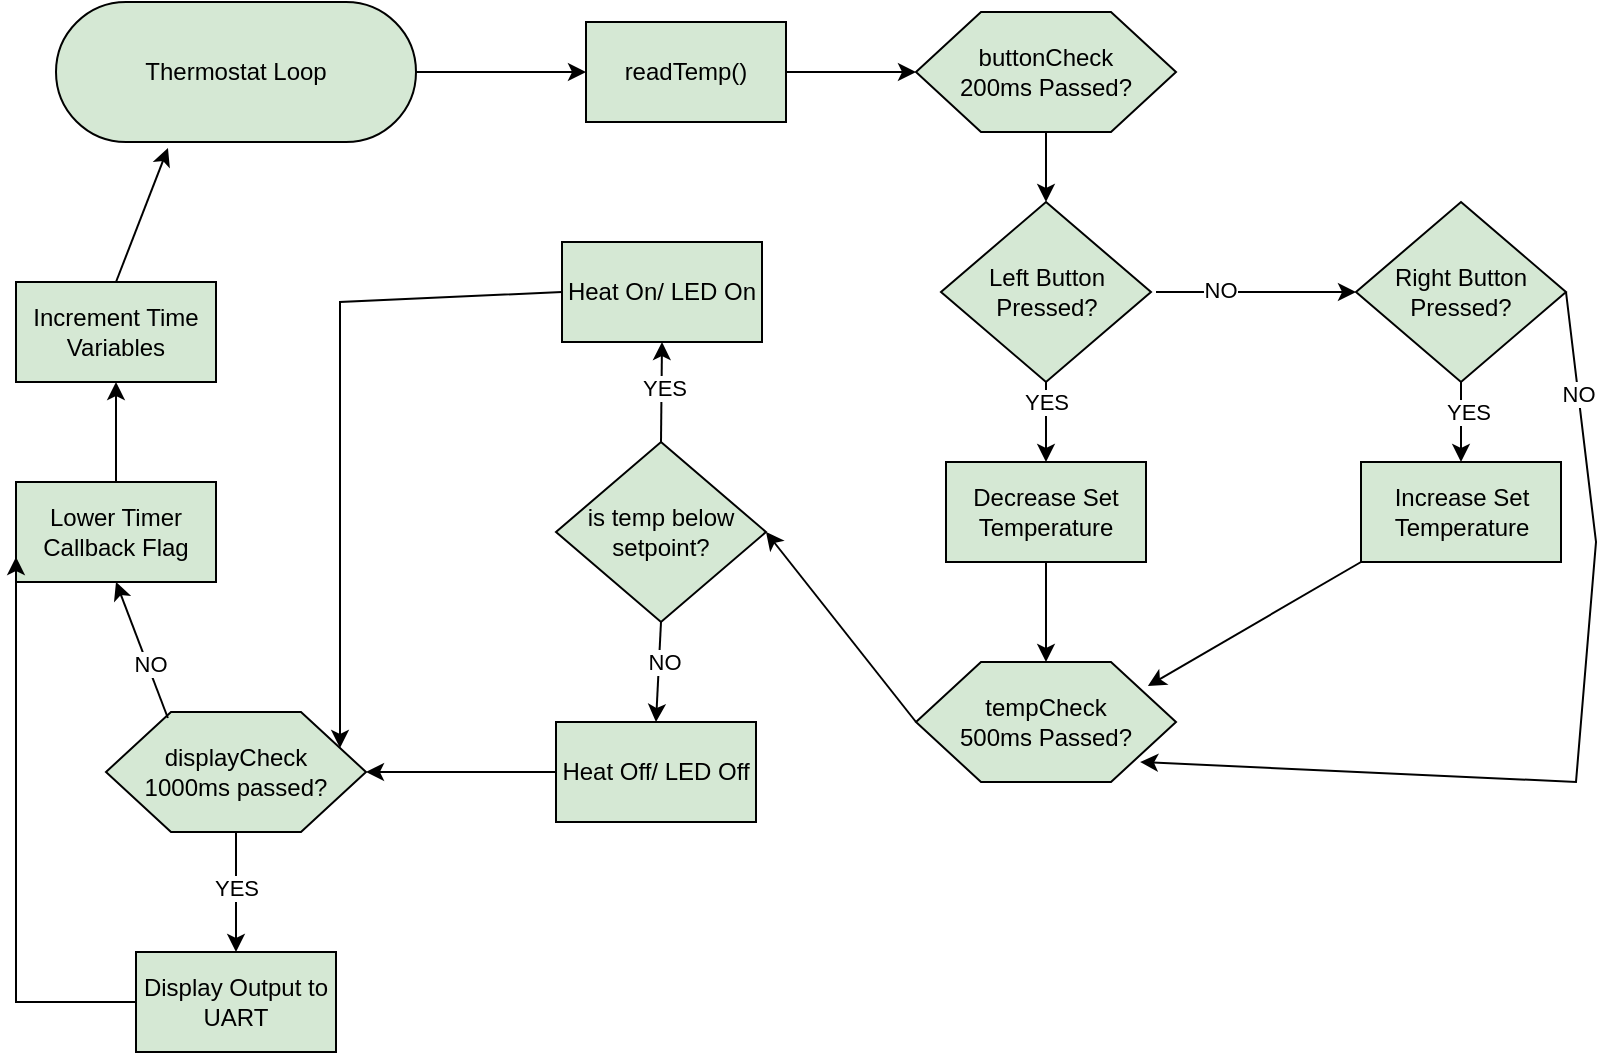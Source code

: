 <mxfile version="24.6.2" type="device">
  <diagram name="Page-1" id="xiJ_WJCVbtAtW8Xm_QIc">
    <mxGraphModel dx="1434" dy="746" grid="1" gridSize="10" guides="1" tooltips="1" connect="1" arrows="1" fold="1" page="1" pageScale="1" pageWidth="850" pageHeight="1100" math="0" shadow="0">
      <root>
        <mxCell id="0" />
        <mxCell id="1" parent="0" />
        <mxCell id="3msc1tzvrSeXcW7zrIEA-1" value="Thermostat Loop" style="html=1;dashed=0;whiteSpace=wrap;shape=mxgraph.dfd.start;fillColor=#D5E8D4;" parent="1" vertex="1">
          <mxGeometry x="60" y="50" width="180" height="70" as="geometry" />
        </mxCell>
        <mxCell id="3msc1tzvrSeXcW7zrIEA-2" value="readTemp()" style="html=1;dashed=0;whiteSpace=wrap;fillColor=#D5E8D4;" parent="1" vertex="1">
          <mxGeometry x="325" y="60" width="100" height="50" as="geometry" />
        </mxCell>
        <mxCell id="3msc1tzvrSeXcW7zrIEA-3" value="" style="endArrow=classic;html=1;rounded=0;entryX=0;entryY=0.5;entryDx=0;entryDy=0;exitX=1;exitY=0.5;exitDx=0;exitDy=0;exitPerimeter=0;fillColor=#D5E8D4;" parent="1" source="3msc1tzvrSeXcW7zrIEA-1" target="3msc1tzvrSeXcW7zrIEA-2" edge="1">
          <mxGeometry width="50" height="50" relative="1" as="geometry">
            <mxPoint x="240" y="90" as="sourcePoint" />
            <mxPoint x="290" y="40" as="targetPoint" />
          </mxGeometry>
        </mxCell>
        <mxCell id="3msc1tzvrSeXcW7zrIEA-4" value="buttonCheck&lt;div&gt;200ms Passed?&lt;/div&gt;" style="shape=hexagon;perimeter=hexagonPerimeter2;whiteSpace=wrap;html=1;size=0.25;fillColor=#D5E8D4;" parent="1" vertex="1">
          <mxGeometry x="490" y="55" width="130" height="60" as="geometry" />
        </mxCell>
        <mxCell id="3msc1tzvrSeXcW7zrIEA-5" value="" style="endArrow=classic;html=1;rounded=0;exitX=1;exitY=0.5;exitDx=0;exitDy=0;entryX=0;entryY=0.5;entryDx=0;entryDy=0;fillColor=#D5E8D4;" parent="1" source="3msc1tzvrSeXcW7zrIEA-2" target="3msc1tzvrSeXcW7zrIEA-4" edge="1">
          <mxGeometry width="50" height="50" relative="1" as="geometry">
            <mxPoint x="400" y="210" as="sourcePoint" />
            <mxPoint x="450" y="160" as="targetPoint" />
          </mxGeometry>
        </mxCell>
        <mxCell id="3msc1tzvrSeXcW7zrIEA-6" value="Left Button&lt;div&gt;Pressed?&lt;/div&gt;" style="shape=rhombus;html=1;dashed=0;whiteSpace=wrap;perimeter=rhombusPerimeter;fillColor=#D5E8D4;" parent="1" vertex="1">
          <mxGeometry x="502.5" y="150" width="105" height="90" as="geometry" />
        </mxCell>
        <mxCell id="3msc1tzvrSeXcW7zrIEA-7" value="Right Button&lt;div&gt;Pressed?&lt;/div&gt;" style="shape=rhombus;html=1;dashed=0;whiteSpace=wrap;perimeter=rhombusPerimeter;fillColor=#D5E8D4;" parent="1" vertex="1">
          <mxGeometry x="710" y="150" width="105" height="90" as="geometry" />
        </mxCell>
        <mxCell id="3msc1tzvrSeXcW7zrIEA-9" value="" style="endArrow=classic;html=1;rounded=0;exitX=0.5;exitY=1;exitDx=0;exitDy=0;fillColor=#D5E8D4;" parent="1" source="3msc1tzvrSeXcW7zrIEA-4" target="3msc1tzvrSeXcW7zrIEA-6" edge="1">
          <mxGeometry width="50" height="50" relative="1" as="geometry">
            <mxPoint x="410" y="200" as="sourcePoint" />
            <mxPoint x="460" y="150" as="targetPoint" />
          </mxGeometry>
        </mxCell>
        <mxCell id="3msc1tzvrSeXcW7zrIEA-10" value="Decrease Set Temperature" style="html=1;dashed=0;whiteSpace=wrap;fillColor=#D5E8D4;" parent="1" vertex="1">
          <mxGeometry x="505" y="280" width="100" height="50" as="geometry" />
        </mxCell>
        <mxCell id="3msc1tzvrSeXcW7zrIEA-11" value="Increase Set Temperature" style="html=1;dashed=0;whiteSpace=wrap;fillColor=#D5E8D4;" parent="1" vertex="1">
          <mxGeometry x="712.5" y="280" width="100" height="50" as="geometry" />
        </mxCell>
        <mxCell id="3msc1tzvrSeXcW7zrIEA-12" value="" style="endArrow=classic;html=1;rounded=0;exitX=0.5;exitY=1;exitDx=0;exitDy=0;entryX=0.5;entryY=0;entryDx=0;entryDy=0;fillColor=#D5E8D4;" parent="1" source="3msc1tzvrSeXcW7zrIEA-6" target="3msc1tzvrSeXcW7zrIEA-10" edge="1">
          <mxGeometry width="50" height="50" relative="1" as="geometry">
            <mxPoint x="320" y="230" as="sourcePoint" />
            <mxPoint x="370" y="180" as="targetPoint" />
          </mxGeometry>
        </mxCell>
        <mxCell id="3msc1tzvrSeXcW7zrIEA-13" value="YES" style="edgeLabel;html=1;align=center;verticalAlign=middle;resizable=0;points=[];fillColor=#D5E8D4;" parent="3msc1tzvrSeXcW7zrIEA-12" vertex="1" connectable="0">
          <mxGeometry x="0.2" y="1" relative="1" as="geometry">
            <mxPoint x="-1" y="-14" as="offset" />
          </mxGeometry>
        </mxCell>
        <mxCell id="3msc1tzvrSeXcW7zrIEA-14" value="" style="endArrow=classic;html=1;rounded=0;fillColor=#D5E8D4;" parent="1" target="3msc1tzvrSeXcW7zrIEA-7" edge="1">
          <mxGeometry width="50" height="50" relative="1" as="geometry">
            <mxPoint x="610" y="195" as="sourcePoint" />
            <mxPoint x="650" y="150" as="targetPoint" />
          </mxGeometry>
        </mxCell>
        <mxCell id="3msc1tzvrSeXcW7zrIEA-15" value="NO" style="edgeLabel;html=1;align=center;verticalAlign=middle;resizable=0;points=[];fillColor=#D5E8D4;" parent="3msc1tzvrSeXcW7zrIEA-14" vertex="1" connectable="0">
          <mxGeometry x="-0.36" y="1" relative="1" as="geometry">
            <mxPoint as="offset" />
          </mxGeometry>
        </mxCell>
        <mxCell id="3msc1tzvrSeXcW7zrIEA-16" value="" style="endArrow=classic;html=1;rounded=0;exitX=0.5;exitY=1;exitDx=0;exitDy=0;entryX=0.5;entryY=0;entryDx=0;entryDy=0;fillColor=#D5E8D4;" parent="1" source="3msc1tzvrSeXcW7zrIEA-7" target="3msc1tzvrSeXcW7zrIEA-11" edge="1">
          <mxGeometry width="50" height="50" relative="1" as="geometry">
            <mxPoint x="660" y="280" as="sourcePoint" />
            <mxPoint x="710" y="230" as="targetPoint" />
          </mxGeometry>
        </mxCell>
        <mxCell id="3msc1tzvrSeXcW7zrIEA-17" value="YES" style="edgeLabel;html=1;align=center;verticalAlign=middle;resizable=0;points=[];fillColor=#D5E8D4;" parent="3msc1tzvrSeXcW7zrIEA-16" vertex="1" connectable="0">
          <mxGeometry x="-0.25" y="3" relative="1" as="geometry">
            <mxPoint as="offset" />
          </mxGeometry>
        </mxCell>
        <mxCell id="3msc1tzvrSeXcW7zrIEA-19" value="tempCheck&lt;div&gt;500ms Passed?&lt;/div&gt;" style="shape=hexagon;perimeter=hexagonPerimeter2;whiteSpace=wrap;html=1;size=0.25;fillColor=#D5E8D4;" parent="1" vertex="1">
          <mxGeometry x="490" y="380" width="130" height="60" as="geometry" />
        </mxCell>
        <mxCell id="3msc1tzvrSeXcW7zrIEA-20" value="" style="endArrow=classic;html=1;rounded=0;exitX=0.5;exitY=1;exitDx=0;exitDy=0;entryX=0.5;entryY=0;entryDx=0;entryDy=0;fillColor=#D5E8D4;" parent="1" source="3msc1tzvrSeXcW7zrIEA-10" target="3msc1tzvrSeXcW7zrIEA-19" edge="1">
          <mxGeometry width="50" height="50" relative="1" as="geometry">
            <mxPoint x="290" y="360" as="sourcePoint" />
            <mxPoint x="340" y="310" as="targetPoint" />
          </mxGeometry>
        </mxCell>
        <mxCell id="3msc1tzvrSeXcW7zrIEA-21" value="" style="endArrow=classic;html=1;rounded=0;exitX=0;exitY=1;exitDx=0;exitDy=0;entryX=0.892;entryY=0.2;entryDx=0;entryDy=0;entryPerimeter=0;fillColor=#D5E8D4;" parent="1" source="3msc1tzvrSeXcW7zrIEA-11" target="3msc1tzvrSeXcW7zrIEA-19" edge="1">
          <mxGeometry width="50" height="50" relative="1" as="geometry">
            <mxPoint x="620" y="380" as="sourcePoint" />
            <mxPoint x="670" y="330" as="targetPoint" />
          </mxGeometry>
        </mxCell>
        <mxCell id="3msc1tzvrSeXcW7zrIEA-22" value="" style="endArrow=classic;html=1;rounded=0;entryX=0.862;entryY=0.833;entryDx=0;entryDy=0;entryPerimeter=0;fillColor=#D5E8D4;" parent="1" target="3msc1tzvrSeXcW7zrIEA-19" edge="1">
          <mxGeometry width="50" height="50" relative="1" as="geometry">
            <mxPoint x="815" y="195" as="sourcePoint" />
            <mxPoint x="750" y="440" as="targetPoint" />
            <Array as="points">
              <mxPoint x="830" y="320" />
              <mxPoint x="820" y="440" />
            </Array>
          </mxGeometry>
        </mxCell>
        <mxCell id="3msc1tzvrSeXcW7zrIEA-23" value="NO" style="edgeLabel;html=1;align=center;verticalAlign=middle;resizable=0;points=[];fillColor=#D5E8D4;" parent="3msc1tzvrSeXcW7zrIEA-22" vertex="1" connectable="0">
          <mxGeometry x="-0.779" relative="1" as="geometry">
            <mxPoint as="offset" />
          </mxGeometry>
        </mxCell>
        <mxCell id="3msc1tzvrSeXcW7zrIEA-25" value="is temp below setpoint?" style="shape=rhombus;html=1;dashed=0;whiteSpace=wrap;perimeter=rhombusPerimeter;fillColor=#D5E8D4;" parent="1" vertex="1">
          <mxGeometry x="310" y="270" width="105" height="90" as="geometry" />
        </mxCell>
        <mxCell id="3msc1tzvrSeXcW7zrIEA-26" value="" style="endArrow=classic;html=1;rounded=0;exitX=0;exitY=0.5;exitDx=0;exitDy=0;entryX=1;entryY=0.5;entryDx=0;entryDy=0;fillColor=#D5E8D4;" parent="1" source="3msc1tzvrSeXcW7zrIEA-19" target="3msc1tzvrSeXcW7zrIEA-25" edge="1">
          <mxGeometry width="50" height="50" relative="1" as="geometry">
            <mxPoint x="400" y="410" as="sourcePoint" />
            <mxPoint x="450" y="360" as="targetPoint" />
          </mxGeometry>
        </mxCell>
        <mxCell id="3msc1tzvrSeXcW7zrIEA-27" value="Heat On/ LED On" style="html=1;dashed=0;whiteSpace=wrap;fillColor=#D5E8D4;" parent="1" vertex="1">
          <mxGeometry x="313" y="170" width="100" height="50" as="geometry" />
        </mxCell>
        <mxCell id="3msc1tzvrSeXcW7zrIEA-28" value="Heat Off/ LED Off" style="html=1;dashed=0;whiteSpace=wrap;fillColor=#D5E8D4;" parent="1" vertex="1">
          <mxGeometry x="310" y="410" width="100" height="50" as="geometry" />
        </mxCell>
        <mxCell id="3msc1tzvrSeXcW7zrIEA-29" value="" style="endArrow=classic;html=1;rounded=0;exitX=0.5;exitY=0;exitDx=0;exitDy=0;entryX=0.5;entryY=1;entryDx=0;entryDy=0;fillColor=#D5E8D4;" parent="1" source="3msc1tzvrSeXcW7zrIEA-25" target="3msc1tzvrSeXcW7zrIEA-27" edge="1">
          <mxGeometry width="50" height="50" relative="1" as="geometry">
            <mxPoint x="270" y="290" as="sourcePoint" />
            <mxPoint x="320" y="240" as="targetPoint" />
          </mxGeometry>
        </mxCell>
        <mxCell id="3msc1tzvrSeXcW7zrIEA-30" value="YES" style="edgeLabel;html=1;align=center;verticalAlign=middle;resizable=0;points=[];fillColor=#D5E8D4;" parent="3msc1tzvrSeXcW7zrIEA-29" vertex="1" connectable="0">
          <mxGeometry x="0.081" y="-1" relative="1" as="geometry">
            <mxPoint as="offset" />
          </mxGeometry>
        </mxCell>
        <mxCell id="3msc1tzvrSeXcW7zrIEA-31" value="" style="endArrow=classic;html=1;rounded=0;exitX=0.5;exitY=1;exitDx=0;exitDy=0;entryX=0.5;entryY=0;entryDx=0;entryDy=0;fillColor=#D5E8D4;" parent="1" source="3msc1tzvrSeXcW7zrIEA-25" target="3msc1tzvrSeXcW7zrIEA-28" edge="1">
          <mxGeometry width="50" height="50" relative="1" as="geometry">
            <mxPoint x="220" y="390" as="sourcePoint" />
            <mxPoint x="270" y="340" as="targetPoint" />
          </mxGeometry>
        </mxCell>
        <mxCell id="3msc1tzvrSeXcW7zrIEA-32" value="NO" style="edgeLabel;html=1;align=center;verticalAlign=middle;resizable=0;points=[];fillColor=#D5E8D4;" parent="3msc1tzvrSeXcW7zrIEA-31" vertex="1" connectable="0">
          <mxGeometry x="-0.203" y="1" relative="1" as="geometry">
            <mxPoint x="1" as="offset" />
          </mxGeometry>
        </mxCell>
        <mxCell id="3msc1tzvrSeXcW7zrIEA-33" value="displayCheck&lt;div&gt;1000ms passed?&lt;/div&gt;" style="shape=hexagon;perimeter=hexagonPerimeter2;whiteSpace=wrap;html=1;size=0.25;fillColor=#D5E8D4;" parent="1" vertex="1">
          <mxGeometry x="85" y="405" width="130" height="60" as="geometry" />
        </mxCell>
        <mxCell id="3msc1tzvrSeXcW7zrIEA-34" value="" style="endArrow=classic;html=1;rounded=0;exitX=0;exitY=0.5;exitDx=0;exitDy=0;entryX=1;entryY=0.5;entryDx=0;entryDy=0;fillColor=#D5E8D4;" parent="1" source="3msc1tzvrSeXcW7zrIEA-28" target="3msc1tzvrSeXcW7zrIEA-33" edge="1">
          <mxGeometry width="50" height="50" relative="1" as="geometry">
            <mxPoint x="180" y="350" as="sourcePoint" />
            <mxPoint x="230" y="300" as="targetPoint" />
          </mxGeometry>
        </mxCell>
        <mxCell id="3msc1tzvrSeXcW7zrIEA-35" value="" style="endArrow=classic;html=1;rounded=0;exitX=0;exitY=0.5;exitDx=0;exitDy=0;entryX=1;entryY=0.25;entryDx=0;entryDy=0;fillColor=#D5E8D4;" parent="1" source="3msc1tzvrSeXcW7zrIEA-27" target="3msc1tzvrSeXcW7zrIEA-33" edge="1">
          <mxGeometry width="50" height="50" relative="1" as="geometry">
            <mxPoint x="130" y="300" as="sourcePoint" />
            <mxPoint x="240" y="430" as="targetPoint" />
            <Array as="points">
              <mxPoint x="202" y="200" />
            </Array>
          </mxGeometry>
        </mxCell>
        <mxCell id="3msc1tzvrSeXcW7zrIEA-36" value="Display Output to UART" style="html=1;dashed=0;whiteSpace=wrap;fillColor=#D5E8D4;" parent="1" vertex="1">
          <mxGeometry x="100" y="525" width="100" height="50" as="geometry" />
        </mxCell>
        <mxCell id="3msc1tzvrSeXcW7zrIEA-37" value="" style="endArrow=classic;html=1;rounded=0;exitX=0.5;exitY=1;exitDx=0;exitDy=0;entryX=0.5;entryY=0;entryDx=0;entryDy=0;fillColor=#D5E8D4;" parent="1" source="3msc1tzvrSeXcW7zrIEA-33" target="3msc1tzvrSeXcW7zrIEA-36" edge="1">
          <mxGeometry width="50" height="50" relative="1" as="geometry">
            <mxPoint x="220" y="530" as="sourcePoint" />
            <mxPoint x="270" y="480" as="targetPoint" />
          </mxGeometry>
        </mxCell>
        <mxCell id="3msc1tzvrSeXcW7zrIEA-38" value="YES" style="edgeLabel;html=1;align=center;verticalAlign=middle;resizable=0;points=[];fillColor=#D5E8D4;" parent="3msc1tzvrSeXcW7zrIEA-37" vertex="1" connectable="0">
          <mxGeometry x="-0.067" relative="1" as="geometry">
            <mxPoint as="offset" />
          </mxGeometry>
        </mxCell>
        <mxCell id="3msc1tzvrSeXcW7zrIEA-39" value="Lower Timer Callback Flag" style="html=1;dashed=0;whiteSpace=wrap;fillColor=#D5E8D4;" parent="1" vertex="1">
          <mxGeometry x="40" y="290" width="100" height="50" as="geometry" />
        </mxCell>
        <mxCell id="3msc1tzvrSeXcW7zrIEA-40" value="Increment Time Variables" style="html=1;dashed=0;whiteSpace=wrap;fillColor=#D5E8D4;" parent="1" vertex="1">
          <mxGeometry x="40" y="190" width="100" height="50" as="geometry" />
        </mxCell>
        <mxCell id="3msc1tzvrSeXcW7zrIEA-41" value="" style="endArrow=classic;html=1;rounded=0;exitX=0.238;exitY=0.05;exitDx=0;exitDy=0;exitPerimeter=0;entryX=0.5;entryY=1;entryDx=0;entryDy=0;fillColor=#D5E8D4;" parent="1" source="3msc1tzvrSeXcW7zrIEA-33" target="3msc1tzvrSeXcW7zrIEA-39" edge="1">
          <mxGeometry width="50" height="50" relative="1" as="geometry">
            <mxPoint x="140" y="410" as="sourcePoint" />
            <mxPoint x="190" y="360" as="targetPoint" />
          </mxGeometry>
        </mxCell>
        <mxCell id="3msc1tzvrSeXcW7zrIEA-42" value="NO" style="edgeLabel;html=1;align=center;verticalAlign=middle;resizable=0;points=[];fillColor=#D5E8D4;" parent="3msc1tzvrSeXcW7zrIEA-41" vertex="1" connectable="0">
          <mxGeometry x="-0.219" y="-1" relative="1" as="geometry">
            <mxPoint as="offset" />
          </mxGeometry>
        </mxCell>
        <mxCell id="3msc1tzvrSeXcW7zrIEA-43" value="" style="endArrow=classic;html=1;rounded=0;exitX=0.5;exitY=0;exitDx=0;exitDy=0;entryX=0.5;entryY=1;entryDx=0;entryDy=0;fillColor=#D5E8D4;" parent="1" source="3msc1tzvrSeXcW7zrIEA-39" target="3msc1tzvrSeXcW7zrIEA-40" edge="1">
          <mxGeometry width="50" height="50" relative="1" as="geometry">
            <mxPoint x="140" y="280" as="sourcePoint" />
            <mxPoint x="190" y="230" as="targetPoint" />
          </mxGeometry>
        </mxCell>
        <mxCell id="3msc1tzvrSeXcW7zrIEA-44" value="" style="endArrow=classic;html=1;rounded=0;exitX=0.5;exitY=0;exitDx=0;exitDy=0;entryX=0.311;entryY=1.043;entryDx=0;entryDy=0;entryPerimeter=0;fillColor=#D5E8D4;" parent="1" source="3msc1tzvrSeXcW7zrIEA-40" target="3msc1tzvrSeXcW7zrIEA-1" edge="1">
          <mxGeometry width="50" height="50" relative="1" as="geometry">
            <mxPoint x="110" y="180" as="sourcePoint" />
            <mxPoint x="160" y="130" as="targetPoint" />
          </mxGeometry>
        </mxCell>
        <mxCell id="3msc1tzvrSeXcW7zrIEA-45" value="" style="endArrow=classic;html=1;rounded=0;exitX=0;exitY=0.5;exitDx=0;exitDy=0;entryX=0;entryY=0.75;entryDx=0;entryDy=0;fillColor=#D5E8D4;" parent="1" source="3msc1tzvrSeXcW7zrIEA-36" target="3msc1tzvrSeXcW7zrIEA-39" edge="1">
          <mxGeometry width="50" height="50" relative="1" as="geometry">
            <mxPoint x="30" y="520" as="sourcePoint" />
            <mxPoint x="80" y="470" as="targetPoint" />
            <Array as="points">
              <mxPoint x="40" y="550" />
            </Array>
          </mxGeometry>
        </mxCell>
      </root>
    </mxGraphModel>
  </diagram>
</mxfile>
